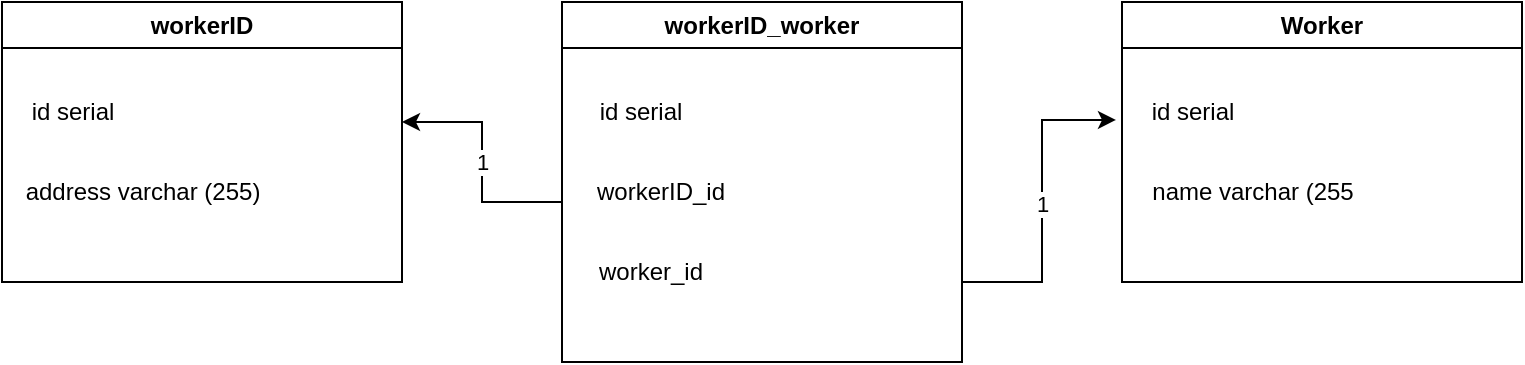 <mxfile version="20.8.4"><diagram id="4mxjnsL82NxqXy7cDt2x" name="Страница 1"><mxGraphModel dx="1194" dy="733" grid="1" gridSize="10" guides="1" tooltips="1" connect="1" arrows="1" fold="1" page="1" pageScale="1" pageWidth="827" pageHeight="1169" math="0" shadow="0"><root><mxCell id="0"/><mxCell id="1" parent="0"/><mxCell id="-72HW9ElIOcqKyjRyJmV-2" value="workerID" style="swimlane;whiteSpace=wrap;html=1;" vertex="1" parent="1"><mxGeometry x="40" y="60" width="200" height="140" as="geometry"><mxRectangle x="310" y="270" width="140" height="30" as="alternateBounds"/></mxGeometry></mxCell><mxCell id="-72HW9ElIOcqKyjRyJmV-4" value="id serial" style="text;html=1;align=center;verticalAlign=middle;resizable=0;points=[];autosize=1;strokeColor=none;fillColor=none;" vertex="1" parent="-72HW9ElIOcqKyjRyJmV-2"><mxGeometry y="40" width="70" height="30" as="geometry"/></mxCell><mxCell id="-72HW9ElIOcqKyjRyJmV-6" value="address varchar (255)" style="text;html=1;align=center;verticalAlign=middle;resizable=0;points=[];autosize=1;strokeColor=none;fillColor=none;" vertex="1" parent="-72HW9ElIOcqKyjRyJmV-2"><mxGeometry y="80" width="140" height="30" as="geometry"/></mxCell><mxCell id="-72HW9ElIOcqKyjRyJmV-3" value="Worker" style="swimlane;whiteSpace=wrap;html=1;" vertex="1" parent="1"><mxGeometry x="600" y="60" width="200" height="140" as="geometry"/></mxCell><mxCell id="-72HW9ElIOcqKyjRyJmV-7" value="id serial" style="text;html=1;align=center;verticalAlign=middle;resizable=0;points=[];autosize=1;strokeColor=none;fillColor=none;" vertex="1" parent="-72HW9ElIOcqKyjRyJmV-3"><mxGeometry y="40" width="70" height="30" as="geometry"/></mxCell><mxCell id="-72HW9ElIOcqKyjRyJmV-8" value="name varchar (255" style="text;html=1;align=center;verticalAlign=middle;resizable=0;points=[];autosize=1;strokeColor=none;fillColor=none;" vertex="1" parent="-72HW9ElIOcqKyjRyJmV-3"><mxGeometry y="80" width="130" height="30" as="geometry"/></mxCell><mxCell id="-72HW9ElIOcqKyjRyJmV-9" value="workerID_worker" style="swimlane;whiteSpace=wrap;html=1;" vertex="1" parent="1"><mxGeometry x="320" y="60" width="200" height="180" as="geometry"/></mxCell><mxCell id="-72HW9ElIOcqKyjRyJmV-10" value="id serial" style="text;html=1;align=center;verticalAlign=middle;resizable=0;points=[];autosize=1;strokeColor=none;fillColor=none;" vertex="1" parent="-72HW9ElIOcqKyjRyJmV-9"><mxGeometry x="4" y="40" width="70" height="30" as="geometry"/></mxCell><mxCell id="-72HW9ElIOcqKyjRyJmV-11" value="workerID_id" style="text;html=1;align=center;verticalAlign=middle;resizable=0;points=[];autosize=1;strokeColor=none;fillColor=none;" vertex="1" parent="-72HW9ElIOcqKyjRyJmV-9"><mxGeometry x="4" y="80" width="90" height="30" as="geometry"/></mxCell><mxCell id="-72HW9ElIOcqKyjRyJmV-12" value="worker_id" style="text;html=1;align=center;verticalAlign=middle;resizable=0;points=[];autosize=1;strokeColor=none;fillColor=none;" vertex="1" parent="-72HW9ElIOcqKyjRyJmV-9"><mxGeometry x="4" y="120" width="80" height="30" as="geometry"/></mxCell><mxCell id="-72HW9ElIOcqKyjRyJmV-15" value="1" style="endArrow=classic;html=1;rounded=0;entryX=-0.043;entryY=0.633;entryDx=0;entryDy=0;entryPerimeter=0;" edge="1" parent="1" target="-72HW9ElIOcqKyjRyJmV-7"><mxGeometry relative="1" as="geometry"><mxPoint x="520" y="200" as="sourcePoint"/><mxPoint x="460" y="370" as="targetPoint"/><Array as="points"><mxPoint x="560" y="200"/><mxPoint x="560" y="119"/></Array></mxGeometry></mxCell><mxCell id="-72HW9ElIOcqKyjRyJmV-16" value="1" style="edgeLabel;resizable=0;html=1;align=center;verticalAlign=middle;" connectable="0" vertex="1" parent="-72HW9ElIOcqKyjRyJmV-15"><mxGeometry relative="1" as="geometry"/></mxCell><mxCell id="-72HW9ElIOcqKyjRyJmV-17" value="1" style="endArrow=classic;html=1;rounded=0;" edge="1" parent="1"><mxGeometry relative="1" as="geometry"><mxPoint x="320" y="160" as="sourcePoint"/><mxPoint x="240" y="120" as="targetPoint"/><Array as="points"><mxPoint x="280" y="160"/><mxPoint x="280" y="120"/></Array></mxGeometry></mxCell><mxCell id="-72HW9ElIOcqKyjRyJmV-18" value="1" style="edgeLabel;resizable=0;html=1;align=center;verticalAlign=middle;" connectable="0" vertex="1" parent="-72HW9ElIOcqKyjRyJmV-17"><mxGeometry relative="1" as="geometry"/></mxCell></root></mxGraphModel></diagram></mxfile>